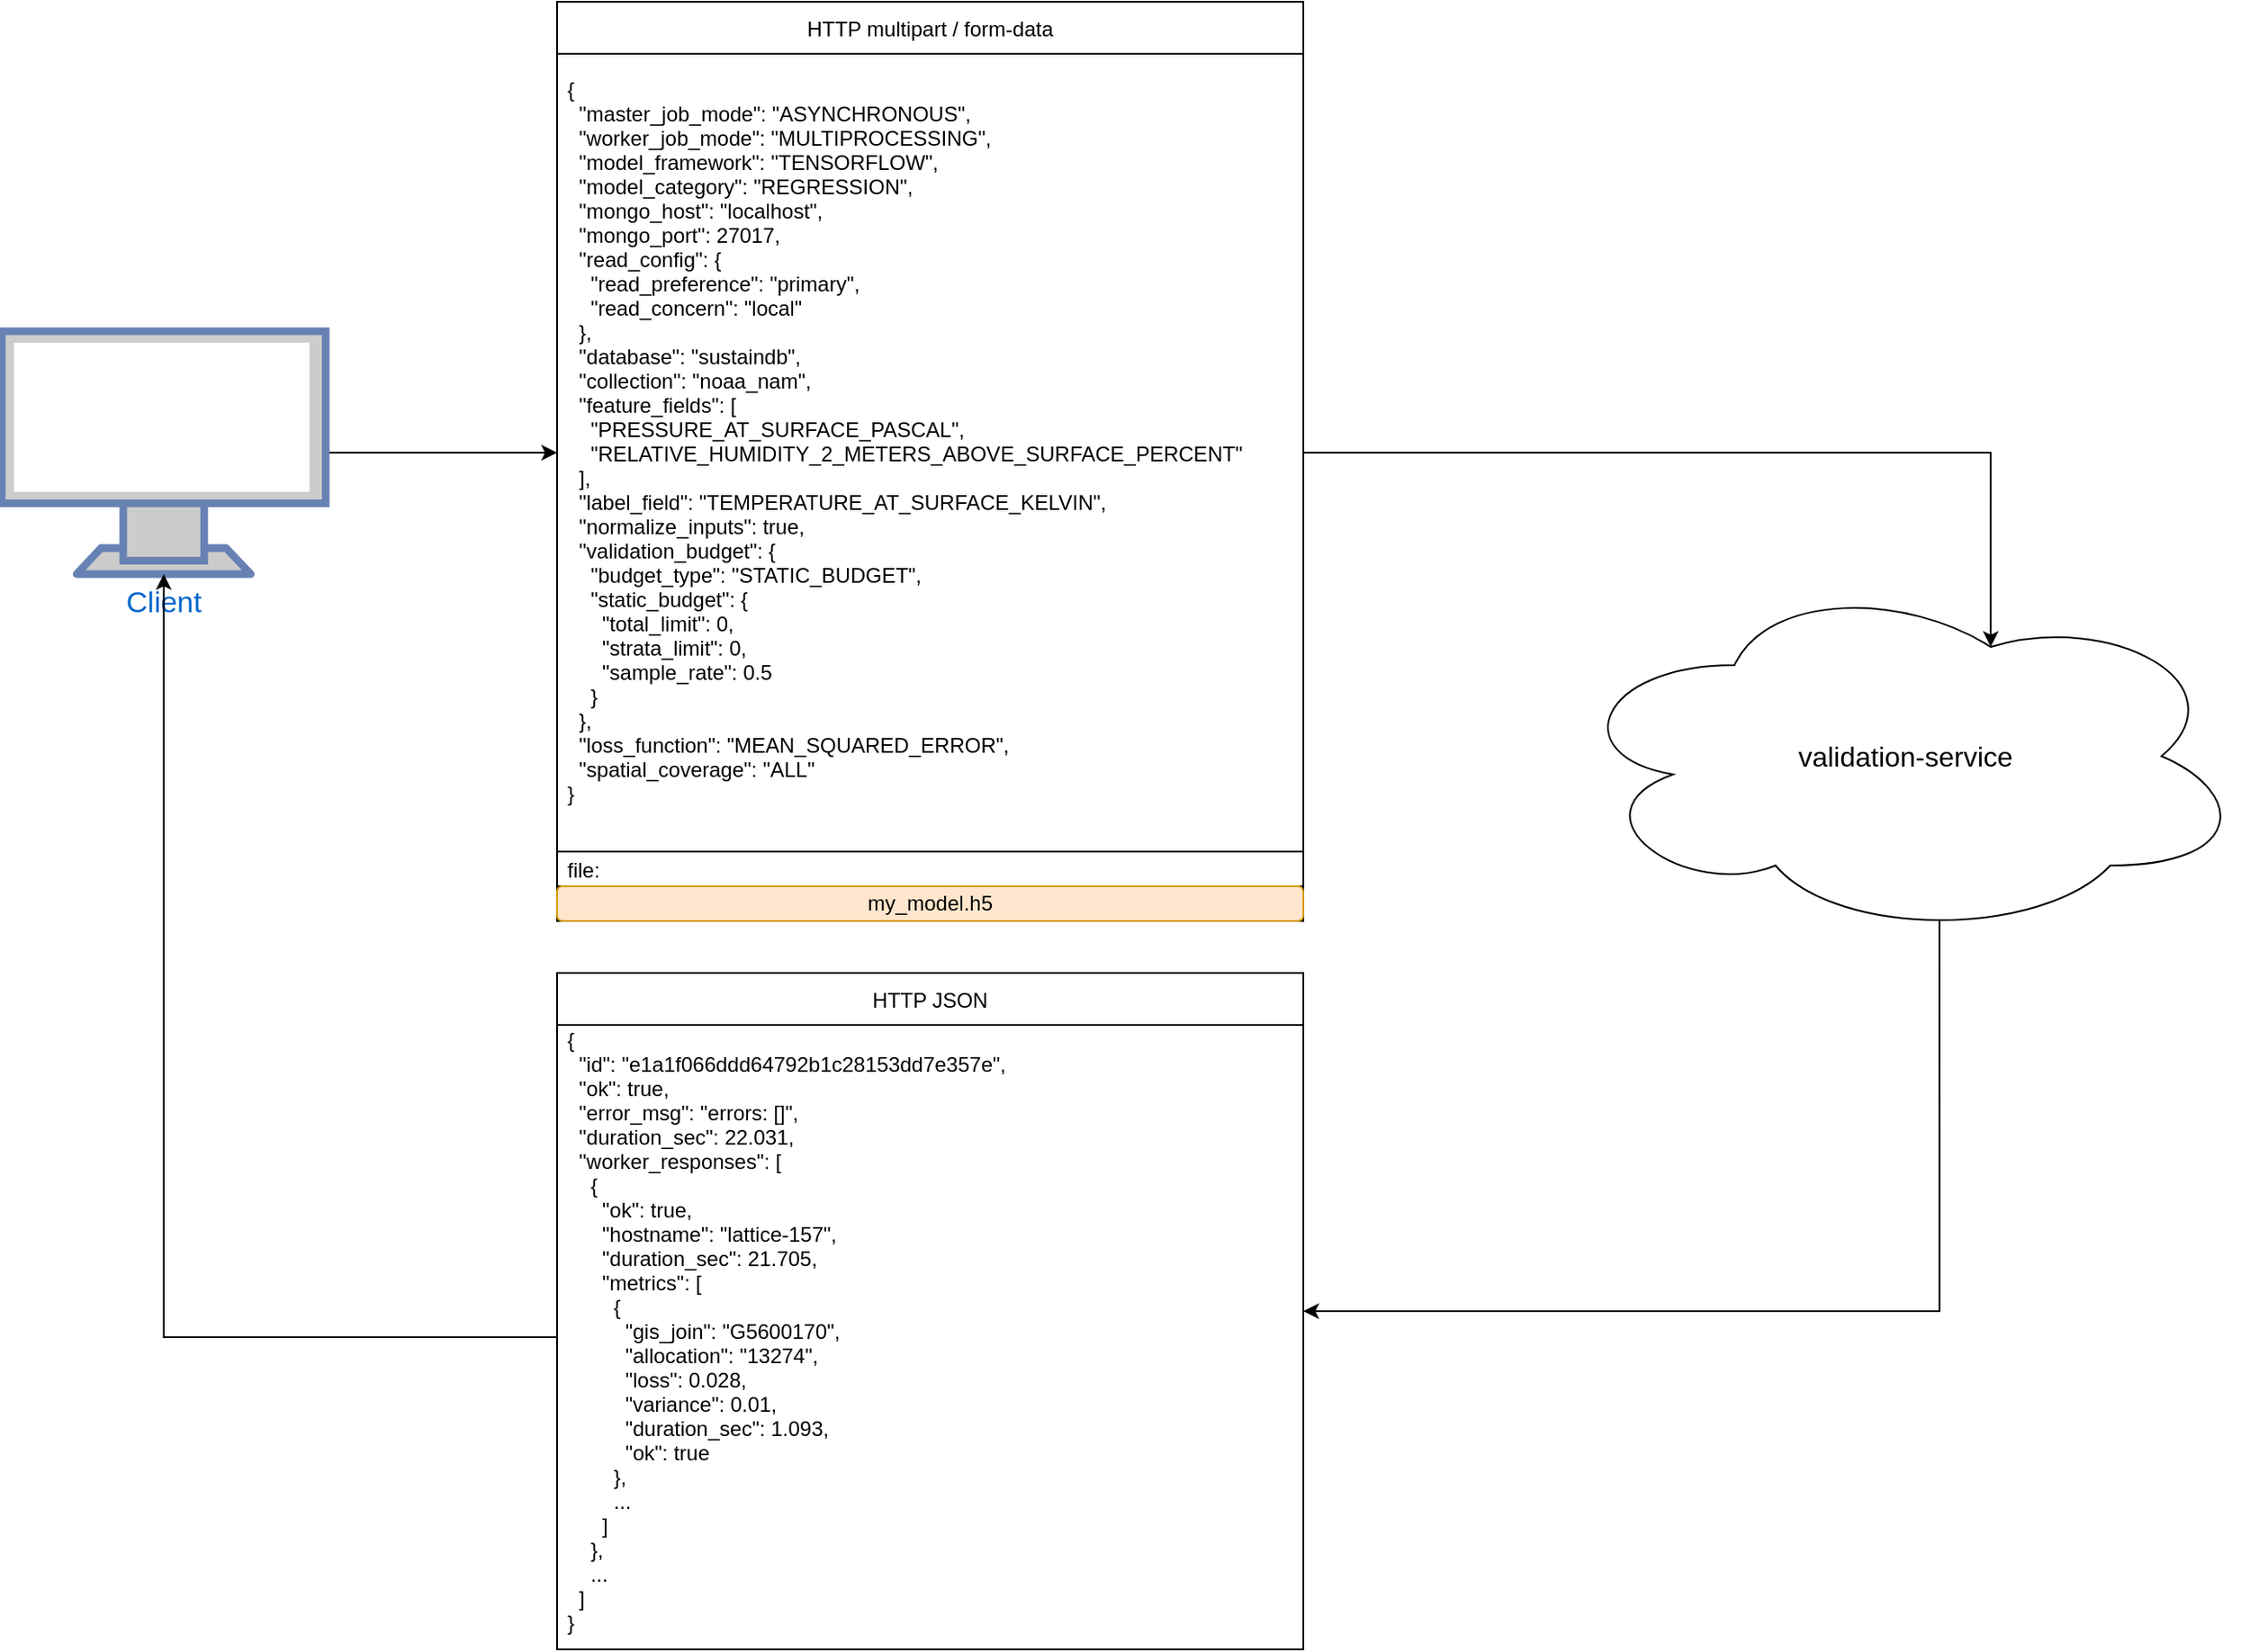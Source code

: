 <mxfile version="17.2.4" type="device"><diagram id="ULnYIMa0i3HbBIL8WAzN" name="Page-1"><mxGraphModel dx="1952" dy="1025" grid="1" gridSize="10" guides="1" tooltips="1" connect="1" arrows="1" fold="1" page="1" pageScale="1" pageWidth="850" pageHeight="1100" math="0" shadow="0"><root><mxCell id="0"/><mxCell id="1" parent="0"/><mxCell id="0kz0mjkECPMV1eyRHZYL-22" style="edgeStyle=orthogonalEdgeStyle;rounded=0;orthogonalLoop=1;jettySize=auto;html=1;exitX=1;exitY=0.5;exitDx=0;exitDy=0;exitPerimeter=0;entryX=0;entryY=0.5;entryDx=0;entryDy=0;" edge="1" parent="1" source="0kz0mjkECPMV1eyRHZYL-2" target="0kz0mjkECPMV1eyRHZYL-4"><mxGeometry relative="1" as="geometry"/></mxCell><mxCell id="0kz0mjkECPMV1eyRHZYL-2" value="&lt;font style=&quot;font-size: 17px&quot;&gt;Client&lt;/font&gt;" style="fontColor=#0066CC;verticalAlign=top;verticalLabelPosition=bottom;labelPosition=center;align=center;html=1;outlineConnect=0;fillColor=#CCCCCC;strokeColor=#6881B3;gradientColor=none;gradientDirection=north;strokeWidth=2;shape=mxgraph.networks.monitor;" vertex="1" parent="1"><mxGeometry x="-540" y="300" width="186.67" height="140" as="geometry"/></mxCell><mxCell id="0kz0mjkECPMV1eyRHZYL-3" value="HTTP multipart / form-data" style="swimlane;fontStyle=0;childLayout=stackLayout;horizontal=1;startSize=30;horizontalStack=0;resizeParent=1;resizeParentMax=0;resizeLast=0;collapsible=1;marginBottom=0;" vertex="1" parent="1"><mxGeometry x="-220" y="110" width="430" height="530" as="geometry"><mxRectangle x="360" y="295" width="240" height="30" as="alternateBounds"/></mxGeometry></mxCell><mxCell id="0kz0mjkECPMV1eyRHZYL-4" value="{&#10;  &quot;master_job_mode&quot;: &quot;ASYNCHRONOUS&quot;,&#10;  &quot;worker_job_mode&quot;: &quot;MULTIPROCESSING&quot;,&#10;  &quot;model_framework&quot;: &quot;TENSORFLOW&quot;,&#10;  &quot;model_category&quot;: &quot;REGRESSION&quot;,&#10;  &quot;mongo_host&quot;: &quot;localhost&quot;,&#10;  &quot;mongo_port&quot;: 27017,&#10;  &quot;read_config&quot;: {&#10;    &quot;read_preference&quot;: &quot;primary&quot;,&#10;    &quot;read_concern&quot;: &quot;local&quot;&#10;  },&#10;  &quot;database&quot;: &quot;sustaindb&quot;,&#10;  &quot;collection&quot;: &quot;noaa_nam&quot;,&#10;  &quot;feature_fields&quot;: [&#10;    &quot;PRESSURE_AT_SURFACE_PASCAL&quot;,&#10;    &quot;RELATIVE_HUMIDITY_2_METERS_ABOVE_SURFACE_PERCENT&quot;&#10;  ],&#10;  &quot;label_field&quot;: &quot;TEMPERATURE_AT_SURFACE_KELVIN&quot;,&#10;  &quot;normalize_inputs&quot;: true,&#10;  &quot;validation_budget&quot;: {&#10;    &quot;budget_type&quot;: &quot;STATIC_BUDGET&quot;,&#10;    &quot;static_budget&quot;: {&#10;      &quot;total_limit&quot;: 0,&#10;      &quot;strata_limit&quot;: 0,&#10;      &quot;sample_rate&quot;: 0.5&#10;    }&#10;  },&#10;  &quot;loss_function&quot;: &quot;MEAN_SQUARED_ERROR&quot;,&#10;  &quot;spatial_coverage&quot;: &quot;ALL&quot;&#10;}&#10;" style="text;strokeColor=default;fillColor=default;align=left;verticalAlign=middle;spacingLeft=4;spacingRight=4;overflow=hidden;points=[[0,0.5],[1,0.5]];portConstraint=eastwest;rotatable=0;fontColor=default;labelBackgroundColor=none;" vertex="1" parent="0kz0mjkECPMV1eyRHZYL-3"><mxGeometry y="30" width="430" height="460" as="geometry"/></mxCell><mxCell id="0kz0mjkECPMV1eyRHZYL-5" value="file: " style="text;strokeColor=default;fillColor=default;align=left;verticalAlign=middle;spacingLeft=4;spacingRight=4;overflow=hidden;points=[[0,0.5],[1,0.5]];portConstraint=eastwest;rotatable=0;" vertex="1" parent="0kz0mjkECPMV1eyRHZYL-3"><mxGeometry y="490" width="430" height="20" as="geometry"/></mxCell><mxCell id="0kz0mjkECPMV1eyRHZYL-6" value="my_model.h5" style="rounded=1;whiteSpace=wrap;html=1;labelBackgroundColor=none;fillColor=#ffe6cc;strokeColor=#d79b00;" vertex="1" parent="0kz0mjkECPMV1eyRHZYL-3"><mxGeometry y="510" width="430" height="20" as="geometry"/></mxCell><mxCell id="0kz0mjkECPMV1eyRHZYL-30" style="edgeStyle=orthogonalEdgeStyle;rounded=0;orthogonalLoop=1;jettySize=auto;html=1;exitX=0.55;exitY=0.95;exitDx=0;exitDy=0;exitPerimeter=0;entryX=1;entryY=0.5;entryDx=0;entryDy=0;" edge="1" parent="1" source="0kz0mjkECPMV1eyRHZYL-23" target="0kz0mjkECPMV1eyRHZYL-26"><mxGeometry relative="1" as="geometry"><Array as="points"><mxPoint x="577" y="865"/></Array></mxGeometry></mxCell><mxCell id="0kz0mjkECPMV1eyRHZYL-23" value="&lt;font style=&quot;font-size: 16px&quot;&gt;validation-service&lt;/font&gt;" style="ellipse;shape=cloud;whiteSpace=wrap;html=1;" vertex="1" parent="1"><mxGeometry x="360" y="440" width="393.75" height="210" as="geometry"/></mxCell><mxCell id="0kz0mjkECPMV1eyRHZYL-25" style="edgeStyle=orthogonalEdgeStyle;rounded=0;orthogonalLoop=1;jettySize=auto;html=1;exitX=1;exitY=0.5;exitDx=0;exitDy=0;entryX=0.625;entryY=0.2;entryDx=0;entryDy=0;entryPerimeter=0;" edge="1" parent="1" source="0kz0mjkECPMV1eyRHZYL-4" target="0kz0mjkECPMV1eyRHZYL-23"><mxGeometry relative="1" as="geometry"><Array as="points"><mxPoint x="606" y="370"/></Array></mxGeometry></mxCell><mxCell id="0kz0mjkECPMV1eyRHZYL-26" value="HTTP JSON" style="swimlane;fontStyle=0;childLayout=stackLayout;horizontal=1;startSize=30;horizontalStack=0;resizeParent=1;resizeParentMax=0;resizeLast=0;collapsible=1;marginBottom=0;" vertex="1" parent="1"><mxGeometry x="-220" y="670" width="430" height="390" as="geometry"><mxRectangle x="360" y="295" width="240" height="30" as="alternateBounds"/></mxGeometry></mxCell><mxCell id="0kz0mjkECPMV1eyRHZYL-27" value="{&#10;  &quot;id&quot;: &quot;e1a1f066ddd64792b1c28153dd7e357e&quot;,&#10;  &quot;ok&quot;: true,&#10;  &quot;error_msg&quot;: &quot;errors: []&quot;,&#10;  &quot;duration_sec&quot;: 22.031,&#10;  &quot;worker_responses&quot;: [&#10;    {&#10;      &quot;ok&quot;: true,&#10;      &quot;hostname&quot;: &quot;lattice-157&quot;,&#10;      &quot;duration_sec&quot;: 21.705,&#10;      &quot;metrics&quot;: [&#10;        {&#10;          &quot;gis_join&quot;: &quot;G5600170&quot;,&#10;          &quot;allocation&quot;: &quot;13274&quot;,&#10;          &quot;loss&quot;: 0.028,&#10;          &quot;variance&quot;: 0.01,&#10;          &quot;duration_sec&quot;: 1.093,&#10;          &quot;ok&quot;: true&#10;        },&#10;        ...&#10;      ]&#10;    },&#10;    ...&#10;  ]&#10;}&#10;" style="text;strokeColor=default;fillColor=default;align=left;verticalAlign=middle;spacingLeft=4;spacingRight=4;overflow=hidden;points=[[0,0.5],[1,0.5]];portConstraint=eastwest;rotatable=0;fontColor=default;labelBackgroundColor=none;" vertex="1" parent="0kz0mjkECPMV1eyRHZYL-26"><mxGeometry y="30" width="430" height="360" as="geometry"/></mxCell><mxCell id="0kz0mjkECPMV1eyRHZYL-31" style="edgeStyle=orthogonalEdgeStyle;rounded=0;orthogonalLoop=1;jettySize=auto;html=1;exitX=0;exitY=0.5;exitDx=0;exitDy=0;" edge="1" parent="1" source="0kz0mjkECPMV1eyRHZYL-27" target="0kz0mjkECPMV1eyRHZYL-2"><mxGeometry relative="1" as="geometry"/></mxCell></root></mxGraphModel></diagram></mxfile>